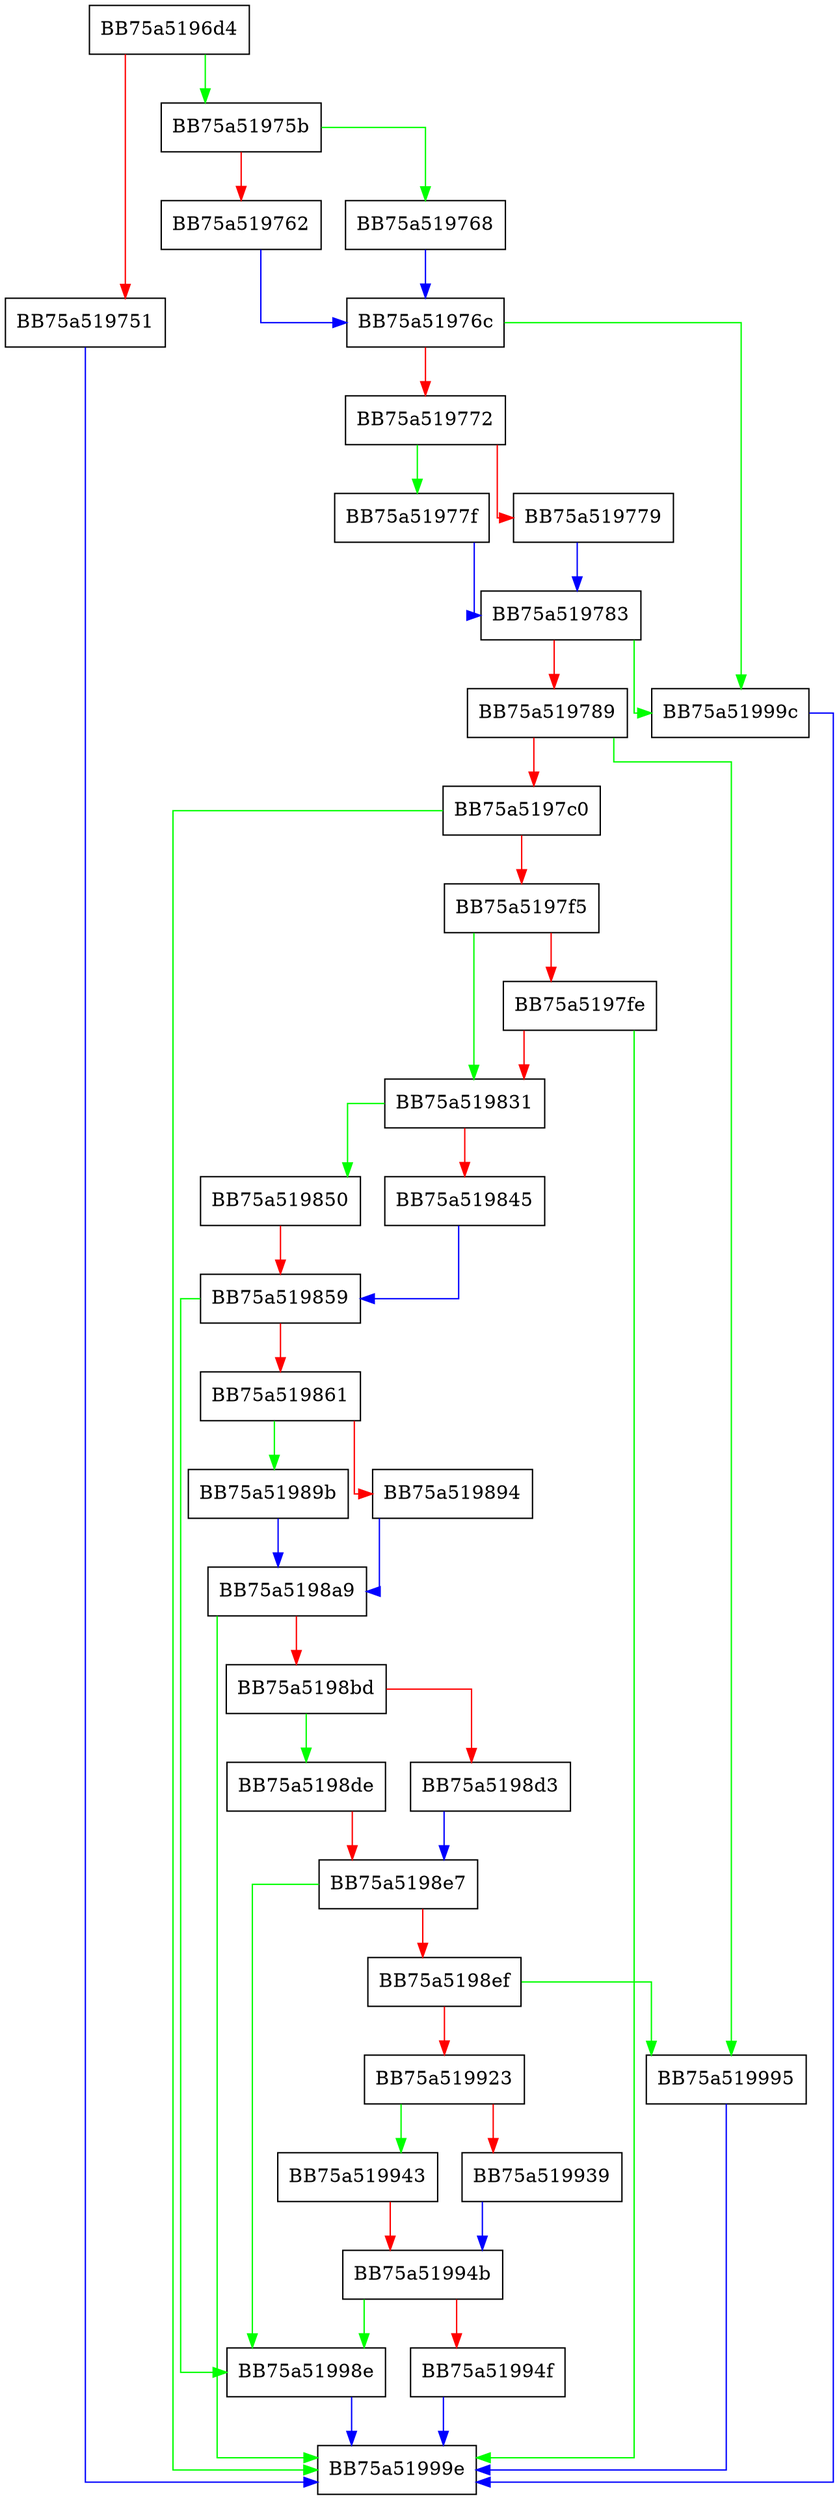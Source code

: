 digraph Create_SystemReflection_FieldInfo {
  node [shape="box"];
  graph [splines=ortho];
  BB75a5196d4 -> BB75a51975b [color="green"];
  BB75a5196d4 -> BB75a519751 [color="red"];
  BB75a519751 -> BB75a51999e [color="blue"];
  BB75a51975b -> BB75a519768 [color="green"];
  BB75a51975b -> BB75a519762 [color="red"];
  BB75a519762 -> BB75a51976c [color="blue"];
  BB75a519768 -> BB75a51976c [color="blue"];
  BB75a51976c -> BB75a51999c [color="green"];
  BB75a51976c -> BB75a519772 [color="red"];
  BB75a519772 -> BB75a51977f [color="green"];
  BB75a519772 -> BB75a519779 [color="red"];
  BB75a519779 -> BB75a519783 [color="blue"];
  BB75a51977f -> BB75a519783 [color="blue"];
  BB75a519783 -> BB75a51999c [color="green"];
  BB75a519783 -> BB75a519789 [color="red"];
  BB75a519789 -> BB75a519995 [color="green"];
  BB75a519789 -> BB75a5197c0 [color="red"];
  BB75a5197c0 -> BB75a51999e [color="green"];
  BB75a5197c0 -> BB75a5197f5 [color="red"];
  BB75a5197f5 -> BB75a519831 [color="green"];
  BB75a5197f5 -> BB75a5197fe [color="red"];
  BB75a5197fe -> BB75a51999e [color="green"];
  BB75a5197fe -> BB75a519831 [color="red"];
  BB75a519831 -> BB75a519850 [color="green"];
  BB75a519831 -> BB75a519845 [color="red"];
  BB75a519845 -> BB75a519859 [color="blue"];
  BB75a519850 -> BB75a519859 [color="red"];
  BB75a519859 -> BB75a51998e [color="green"];
  BB75a519859 -> BB75a519861 [color="red"];
  BB75a519861 -> BB75a51989b [color="green"];
  BB75a519861 -> BB75a519894 [color="red"];
  BB75a519894 -> BB75a5198a9 [color="blue"];
  BB75a51989b -> BB75a5198a9 [color="blue"];
  BB75a5198a9 -> BB75a51999e [color="green"];
  BB75a5198a9 -> BB75a5198bd [color="red"];
  BB75a5198bd -> BB75a5198de [color="green"];
  BB75a5198bd -> BB75a5198d3 [color="red"];
  BB75a5198d3 -> BB75a5198e7 [color="blue"];
  BB75a5198de -> BB75a5198e7 [color="red"];
  BB75a5198e7 -> BB75a51998e [color="green"];
  BB75a5198e7 -> BB75a5198ef [color="red"];
  BB75a5198ef -> BB75a519995 [color="green"];
  BB75a5198ef -> BB75a519923 [color="red"];
  BB75a519923 -> BB75a519943 [color="green"];
  BB75a519923 -> BB75a519939 [color="red"];
  BB75a519939 -> BB75a51994b [color="blue"];
  BB75a519943 -> BB75a51994b [color="red"];
  BB75a51994b -> BB75a51998e [color="green"];
  BB75a51994b -> BB75a51994f [color="red"];
  BB75a51994f -> BB75a51999e [color="blue"];
  BB75a51998e -> BB75a51999e [color="blue"];
  BB75a519995 -> BB75a51999e [color="blue"];
  BB75a51999c -> BB75a51999e [color="blue"];
}